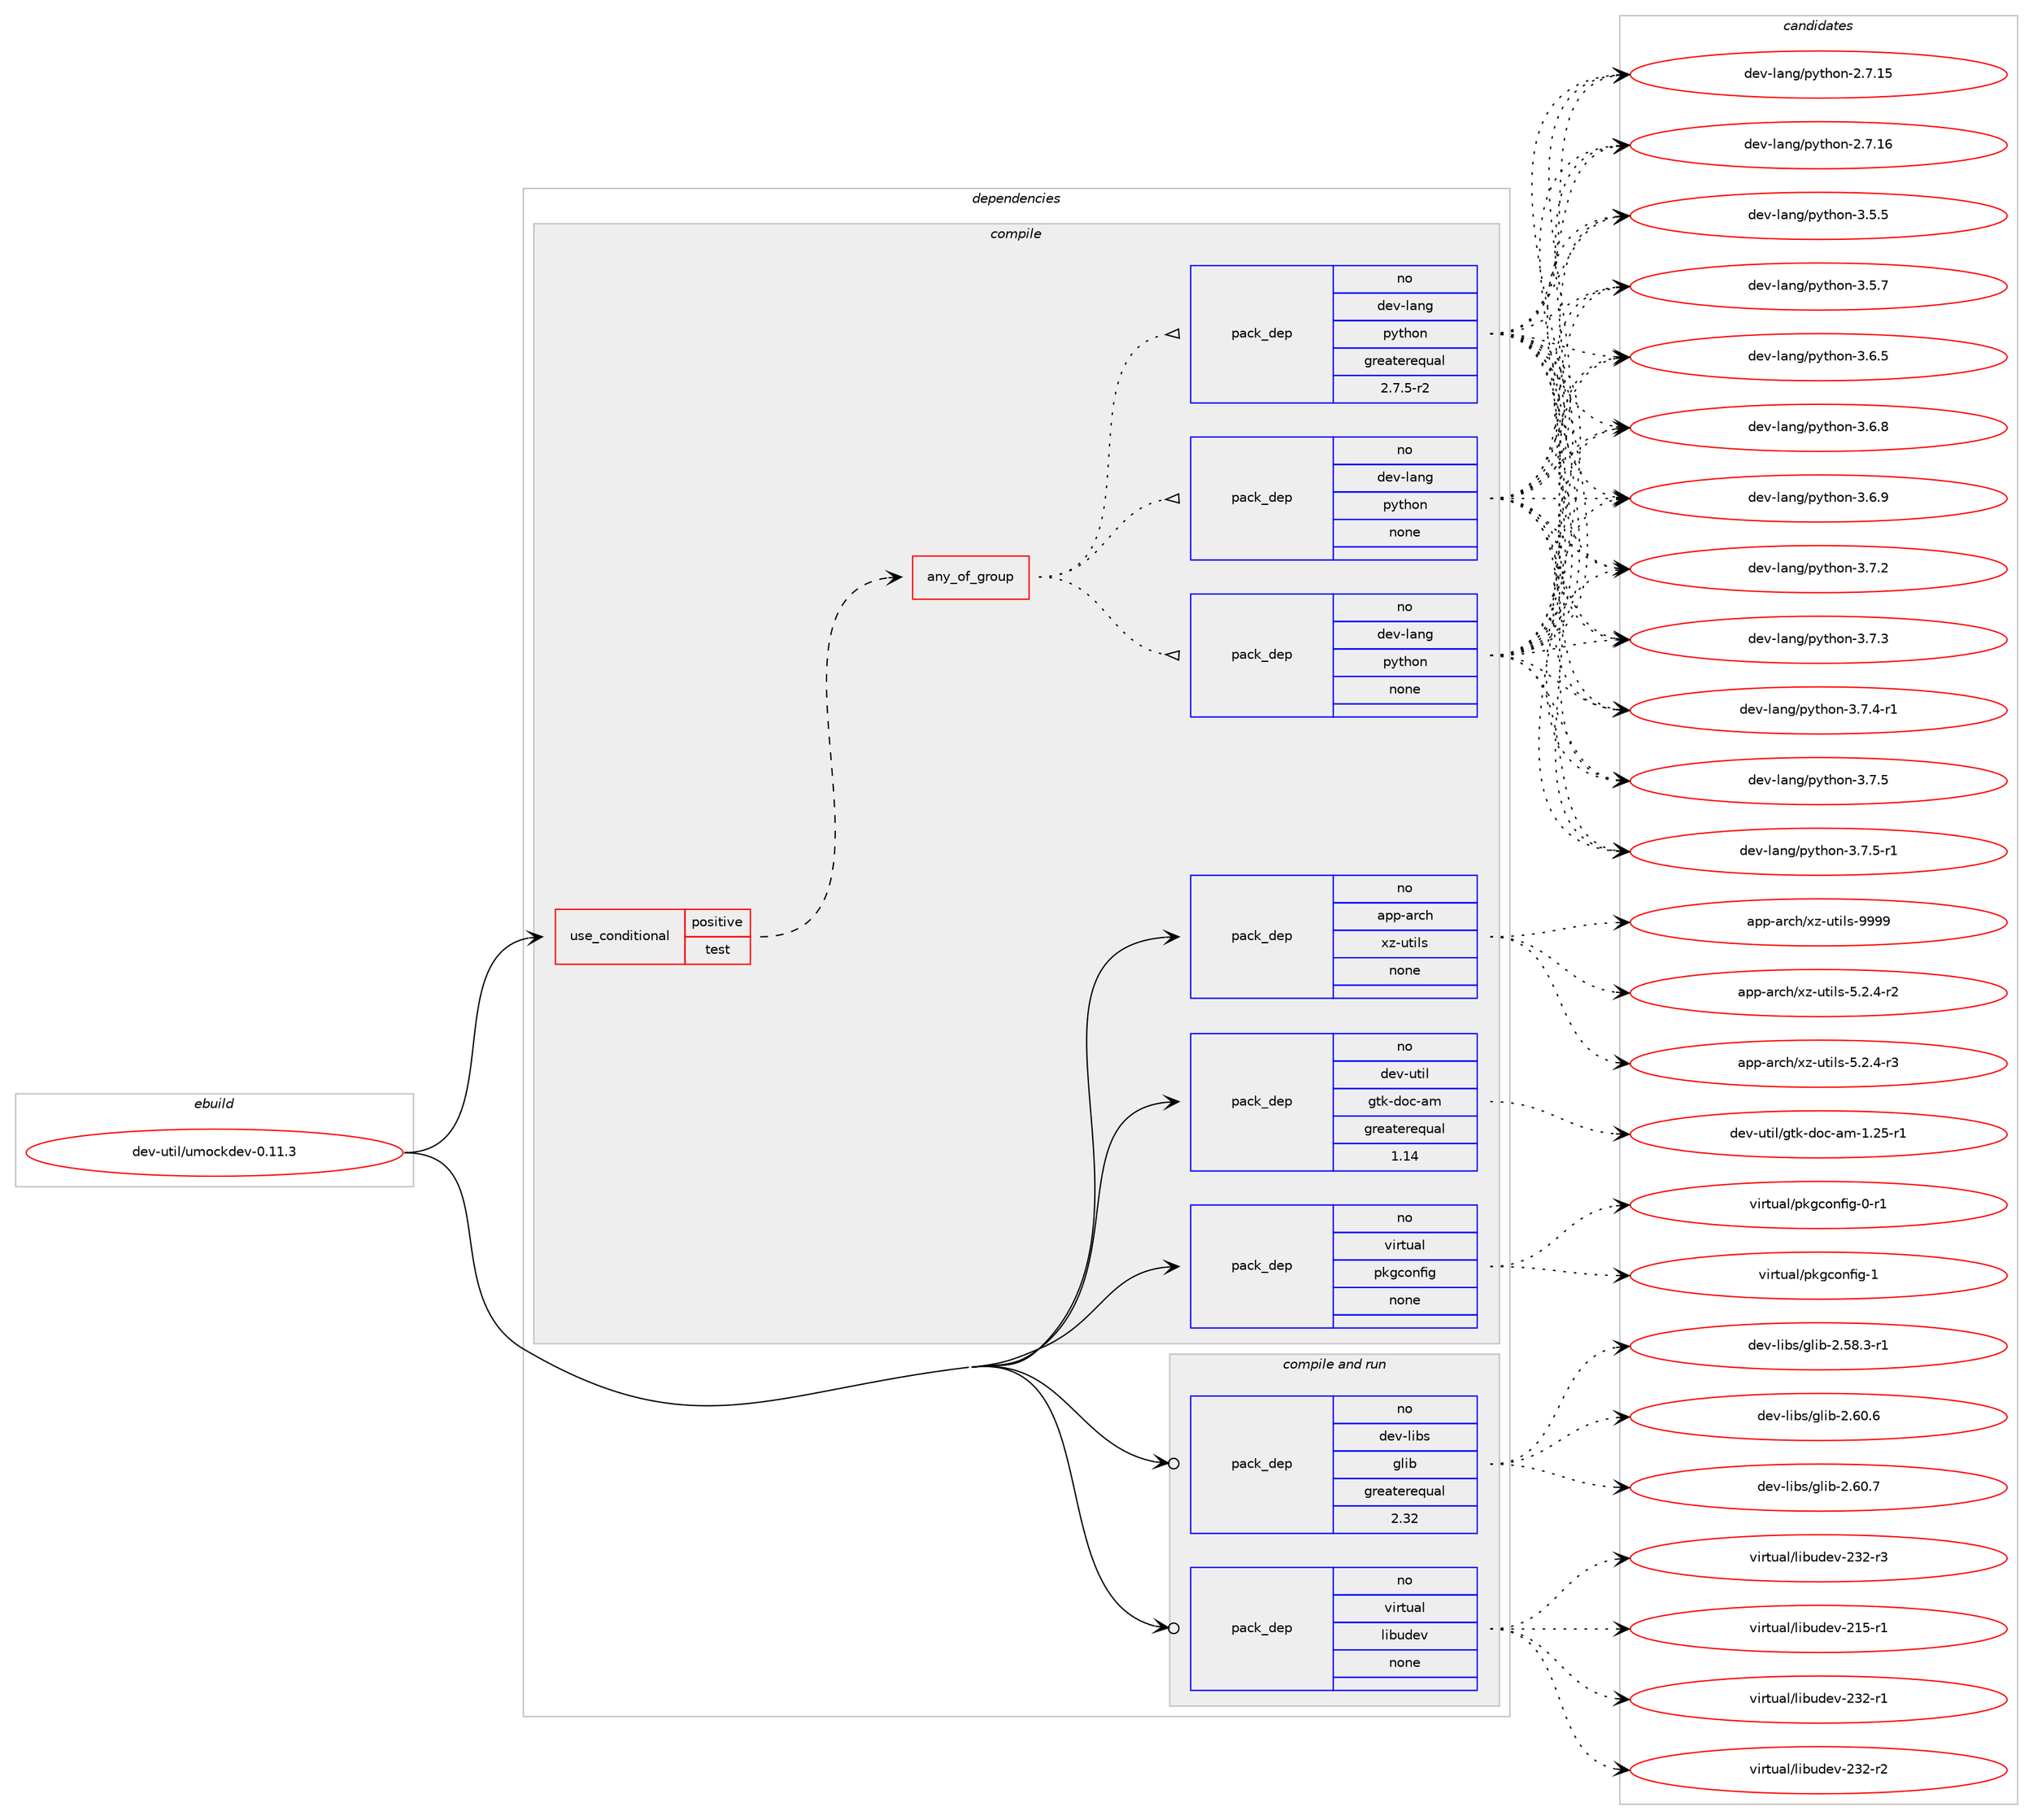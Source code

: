 digraph prolog {

# *************
# Graph options
# *************

newrank=true;
concentrate=true;
compound=true;
graph [rankdir=LR,fontname=Helvetica,fontsize=10,ranksep=1.5];#, ranksep=2.5, nodesep=0.2];
edge  [arrowhead=vee];
node  [fontname=Helvetica,fontsize=10];

# **********
# The ebuild
# **********

subgraph cluster_leftcol {
color=gray;
rank=same;
label=<<i>ebuild</i>>;
id [label="dev-util/umockdev-0.11.3", color=red, width=4, href="../dev-util/umockdev-0.11.3.svg"];
}

# ****************
# The dependencies
# ****************

subgraph cluster_midcol {
color=gray;
label=<<i>dependencies</i>>;
subgraph cluster_compile {
fillcolor="#eeeeee";
style=filled;
label=<<i>compile</i>>;
subgraph cond183427 {
dependency732609 [label=<<TABLE BORDER="0" CELLBORDER="1" CELLSPACING="0" CELLPADDING="4"><TR><TD ROWSPAN="3" CELLPADDING="10">use_conditional</TD></TR><TR><TD>positive</TD></TR><TR><TD>test</TD></TR></TABLE>>, shape=none, color=red];
subgraph any11821 {
dependency732610 [label=<<TABLE BORDER="0" CELLBORDER="1" CELLSPACING="0" CELLPADDING="4"><TR><TD CELLPADDING="10">any_of_group</TD></TR></TABLE>>, shape=none, color=red];subgraph pack536982 {
dependency732611 [label=<<TABLE BORDER="0" CELLBORDER="1" CELLSPACING="0" CELLPADDING="4" WIDTH="220"><TR><TD ROWSPAN="6" CELLPADDING="30">pack_dep</TD></TR><TR><TD WIDTH="110">no</TD></TR><TR><TD>dev-lang</TD></TR><TR><TD>python</TD></TR><TR><TD>none</TD></TR><TR><TD></TD></TR></TABLE>>, shape=none, color=blue];
}
dependency732610:e -> dependency732611:w [weight=20,style="dotted",arrowhead="oinv"];
subgraph pack536983 {
dependency732612 [label=<<TABLE BORDER="0" CELLBORDER="1" CELLSPACING="0" CELLPADDING="4" WIDTH="220"><TR><TD ROWSPAN="6" CELLPADDING="30">pack_dep</TD></TR><TR><TD WIDTH="110">no</TD></TR><TR><TD>dev-lang</TD></TR><TR><TD>python</TD></TR><TR><TD>none</TD></TR><TR><TD></TD></TR></TABLE>>, shape=none, color=blue];
}
dependency732610:e -> dependency732612:w [weight=20,style="dotted",arrowhead="oinv"];
subgraph pack536984 {
dependency732613 [label=<<TABLE BORDER="0" CELLBORDER="1" CELLSPACING="0" CELLPADDING="4" WIDTH="220"><TR><TD ROWSPAN="6" CELLPADDING="30">pack_dep</TD></TR><TR><TD WIDTH="110">no</TD></TR><TR><TD>dev-lang</TD></TR><TR><TD>python</TD></TR><TR><TD>greaterequal</TD></TR><TR><TD>2.7.5-r2</TD></TR></TABLE>>, shape=none, color=blue];
}
dependency732610:e -> dependency732613:w [weight=20,style="dotted",arrowhead="oinv"];
}
dependency732609:e -> dependency732610:w [weight=20,style="dashed",arrowhead="vee"];
}
id:e -> dependency732609:w [weight=20,style="solid",arrowhead="vee"];
subgraph pack536985 {
dependency732614 [label=<<TABLE BORDER="0" CELLBORDER="1" CELLSPACING="0" CELLPADDING="4" WIDTH="220"><TR><TD ROWSPAN="6" CELLPADDING="30">pack_dep</TD></TR><TR><TD WIDTH="110">no</TD></TR><TR><TD>app-arch</TD></TR><TR><TD>xz-utils</TD></TR><TR><TD>none</TD></TR><TR><TD></TD></TR></TABLE>>, shape=none, color=blue];
}
id:e -> dependency732614:w [weight=20,style="solid",arrowhead="vee"];
subgraph pack536986 {
dependency732615 [label=<<TABLE BORDER="0" CELLBORDER="1" CELLSPACING="0" CELLPADDING="4" WIDTH="220"><TR><TD ROWSPAN="6" CELLPADDING="30">pack_dep</TD></TR><TR><TD WIDTH="110">no</TD></TR><TR><TD>dev-util</TD></TR><TR><TD>gtk-doc-am</TD></TR><TR><TD>greaterequal</TD></TR><TR><TD>1.14</TD></TR></TABLE>>, shape=none, color=blue];
}
id:e -> dependency732615:w [weight=20,style="solid",arrowhead="vee"];
subgraph pack536987 {
dependency732616 [label=<<TABLE BORDER="0" CELLBORDER="1" CELLSPACING="0" CELLPADDING="4" WIDTH="220"><TR><TD ROWSPAN="6" CELLPADDING="30">pack_dep</TD></TR><TR><TD WIDTH="110">no</TD></TR><TR><TD>virtual</TD></TR><TR><TD>pkgconfig</TD></TR><TR><TD>none</TD></TR><TR><TD></TD></TR></TABLE>>, shape=none, color=blue];
}
id:e -> dependency732616:w [weight=20,style="solid",arrowhead="vee"];
}
subgraph cluster_compileandrun {
fillcolor="#eeeeee";
style=filled;
label=<<i>compile and run</i>>;
subgraph pack536988 {
dependency732617 [label=<<TABLE BORDER="0" CELLBORDER="1" CELLSPACING="0" CELLPADDING="4" WIDTH="220"><TR><TD ROWSPAN="6" CELLPADDING="30">pack_dep</TD></TR><TR><TD WIDTH="110">no</TD></TR><TR><TD>dev-libs</TD></TR><TR><TD>glib</TD></TR><TR><TD>greaterequal</TD></TR><TR><TD>2.32</TD></TR></TABLE>>, shape=none, color=blue];
}
id:e -> dependency732617:w [weight=20,style="solid",arrowhead="odotvee"];
subgraph pack536989 {
dependency732618 [label=<<TABLE BORDER="0" CELLBORDER="1" CELLSPACING="0" CELLPADDING="4" WIDTH="220"><TR><TD ROWSPAN="6" CELLPADDING="30">pack_dep</TD></TR><TR><TD WIDTH="110">no</TD></TR><TR><TD>virtual</TD></TR><TR><TD>libudev</TD></TR><TR><TD>none</TD></TR><TR><TD></TD></TR></TABLE>>, shape=none, color=blue];
}
id:e -> dependency732618:w [weight=20,style="solid",arrowhead="odotvee"];
}
subgraph cluster_run {
fillcolor="#eeeeee";
style=filled;
label=<<i>run</i>>;
}
}

# **************
# The candidates
# **************

subgraph cluster_choices {
rank=same;
color=gray;
label=<<i>candidates</i>>;

subgraph choice536982 {
color=black;
nodesep=1;
choice10010111845108971101034711212111610411111045504655464953 [label="dev-lang/python-2.7.15", color=red, width=4,href="../dev-lang/python-2.7.15.svg"];
choice10010111845108971101034711212111610411111045504655464954 [label="dev-lang/python-2.7.16", color=red, width=4,href="../dev-lang/python-2.7.16.svg"];
choice100101118451089711010347112121116104111110455146534653 [label="dev-lang/python-3.5.5", color=red, width=4,href="../dev-lang/python-3.5.5.svg"];
choice100101118451089711010347112121116104111110455146534655 [label="dev-lang/python-3.5.7", color=red, width=4,href="../dev-lang/python-3.5.7.svg"];
choice100101118451089711010347112121116104111110455146544653 [label="dev-lang/python-3.6.5", color=red, width=4,href="../dev-lang/python-3.6.5.svg"];
choice100101118451089711010347112121116104111110455146544656 [label="dev-lang/python-3.6.8", color=red, width=4,href="../dev-lang/python-3.6.8.svg"];
choice100101118451089711010347112121116104111110455146544657 [label="dev-lang/python-3.6.9", color=red, width=4,href="../dev-lang/python-3.6.9.svg"];
choice100101118451089711010347112121116104111110455146554650 [label="dev-lang/python-3.7.2", color=red, width=4,href="../dev-lang/python-3.7.2.svg"];
choice100101118451089711010347112121116104111110455146554651 [label="dev-lang/python-3.7.3", color=red, width=4,href="../dev-lang/python-3.7.3.svg"];
choice1001011184510897110103471121211161041111104551465546524511449 [label="dev-lang/python-3.7.4-r1", color=red, width=4,href="../dev-lang/python-3.7.4-r1.svg"];
choice100101118451089711010347112121116104111110455146554653 [label="dev-lang/python-3.7.5", color=red, width=4,href="../dev-lang/python-3.7.5.svg"];
choice1001011184510897110103471121211161041111104551465546534511449 [label="dev-lang/python-3.7.5-r1", color=red, width=4,href="../dev-lang/python-3.7.5-r1.svg"];
dependency732611:e -> choice10010111845108971101034711212111610411111045504655464953:w [style=dotted,weight="100"];
dependency732611:e -> choice10010111845108971101034711212111610411111045504655464954:w [style=dotted,weight="100"];
dependency732611:e -> choice100101118451089711010347112121116104111110455146534653:w [style=dotted,weight="100"];
dependency732611:e -> choice100101118451089711010347112121116104111110455146534655:w [style=dotted,weight="100"];
dependency732611:e -> choice100101118451089711010347112121116104111110455146544653:w [style=dotted,weight="100"];
dependency732611:e -> choice100101118451089711010347112121116104111110455146544656:w [style=dotted,weight="100"];
dependency732611:e -> choice100101118451089711010347112121116104111110455146544657:w [style=dotted,weight="100"];
dependency732611:e -> choice100101118451089711010347112121116104111110455146554650:w [style=dotted,weight="100"];
dependency732611:e -> choice100101118451089711010347112121116104111110455146554651:w [style=dotted,weight="100"];
dependency732611:e -> choice1001011184510897110103471121211161041111104551465546524511449:w [style=dotted,weight="100"];
dependency732611:e -> choice100101118451089711010347112121116104111110455146554653:w [style=dotted,weight="100"];
dependency732611:e -> choice1001011184510897110103471121211161041111104551465546534511449:w [style=dotted,weight="100"];
}
subgraph choice536983 {
color=black;
nodesep=1;
choice10010111845108971101034711212111610411111045504655464953 [label="dev-lang/python-2.7.15", color=red, width=4,href="../dev-lang/python-2.7.15.svg"];
choice10010111845108971101034711212111610411111045504655464954 [label="dev-lang/python-2.7.16", color=red, width=4,href="../dev-lang/python-2.7.16.svg"];
choice100101118451089711010347112121116104111110455146534653 [label="dev-lang/python-3.5.5", color=red, width=4,href="../dev-lang/python-3.5.5.svg"];
choice100101118451089711010347112121116104111110455146534655 [label="dev-lang/python-3.5.7", color=red, width=4,href="../dev-lang/python-3.5.7.svg"];
choice100101118451089711010347112121116104111110455146544653 [label="dev-lang/python-3.6.5", color=red, width=4,href="../dev-lang/python-3.6.5.svg"];
choice100101118451089711010347112121116104111110455146544656 [label="dev-lang/python-3.6.8", color=red, width=4,href="../dev-lang/python-3.6.8.svg"];
choice100101118451089711010347112121116104111110455146544657 [label="dev-lang/python-3.6.9", color=red, width=4,href="../dev-lang/python-3.6.9.svg"];
choice100101118451089711010347112121116104111110455146554650 [label="dev-lang/python-3.7.2", color=red, width=4,href="../dev-lang/python-3.7.2.svg"];
choice100101118451089711010347112121116104111110455146554651 [label="dev-lang/python-3.7.3", color=red, width=4,href="../dev-lang/python-3.7.3.svg"];
choice1001011184510897110103471121211161041111104551465546524511449 [label="dev-lang/python-3.7.4-r1", color=red, width=4,href="../dev-lang/python-3.7.4-r1.svg"];
choice100101118451089711010347112121116104111110455146554653 [label="dev-lang/python-3.7.5", color=red, width=4,href="../dev-lang/python-3.7.5.svg"];
choice1001011184510897110103471121211161041111104551465546534511449 [label="dev-lang/python-3.7.5-r1", color=red, width=4,href="../dev-lang/python-3.7.5-r1.svg"];
dependency732612:e -> choice10010111845108971101034711212111610411111045504655464953:w [style=dotted,weight="100"];
dependency732612:e -> choice10010111845108971101034711212111610411111045504655464954:w [style=dotted,weight="100"];
dependency732612:e -> choice100101118451089711010347112121116104111110455146534653:w [style=dotted,weight="100"];
dependency732612:e -> choice100101118451089711010347112121116104111110455146534655:w [style=dotted,weight="100"];
dependency732612:e -> choice100101118451089711010347112121116104111110455146544653:w [style=dotted,weight="100"];
dependency732612:e -> choice100101118451089711010347112121116104111110455146544656:w [style=dotted,weight="100"];
dependency732612:e -> choice100101118451089711010347112121116104111110455146544657:w [style=dotted,weight="100"];
dependency732612:e -> choice100101118451089711010347112121116104111110455146554650:w [style=dotted,weight="100"];
dependency732612:e -> choice100101118451089711010347112121116104111110455146554651:w [style=dotted,weight="100"];
dependency732612:e -> choice1001011184510897110103471121211161041111104551465546524511449:w [style=dotted,weight="100"];
dependency732612:e -> choice100101118451089711010347112121116104111110455146554653:w [style=dotted,weight="100"];
dependency732612:e -> choice1001011184510897110103471121211161041111104551465546534511449:w [style=dotted,weight="100"];
}
subgraph choice536984 {
color=black;
nodesep=1;
choice10010111845108971101034711212111610411111045504655464953 [label="dev-lang/python-2.7.15", color=red, width=4,href="../dev-lang/python-2.7.15.svg"];
choice10010111845108971101034711212111610411111045504655464954 [label="dev-lang/python-2.7.16", color=red, width=4,href="../dev-lang/python-2.7.16.svg"];
choice100101118451089711010347112121116104111110455146534653 [label="dev-lang/python-3.5.5", color=red, width=4,href="../dev-lang/python-3.5.5.svg"];
choice100101118451089711010347112121116104111110455146534655 [label="dev-lang/python-3.5.7", color=red, width=4,href="../dev-lang/python-3.5.7.svg"];
choice100101118451089711010347112121116104111110455146544653 [label="dev-lang/python-3.6.5", color=red, width=4,href="../dev-lang/python-3.6.5.svg"];
choice100101118451089711010347112121116104111110455146544656 [label="dev-lang/python-3.6.8", color=red, width=4,href="../dev-lang/python-3.6.8.svg"];
choice100101118451089711010347112121116104111110455146544657 [label="dev-lang/python-3.6.9", color=red, width=4,href="../dev-lang/python-3.6.9.svg"];
choice100101118451089711010347112121116104111110455146554650 [label="dev-lang/python-3.7.2", color=red, width=4,href="../dev-lang/python-3.7.2.svg"];
choice100101118451089711010347112121116104111110455146554651 [label="dev-lang/python-3.7.3", color=red, width=4,href="../dev-lang/python-3.7.3.svg"];
choice1001011184510897110103471121211161041111104551465546524511449 [label="dev-lang/python-3.7.4-r1", color=red, width=4,href="../dev-lang/python-3.7.4-r1.svg"];
choice100101118451089711010347112121116104111110455146554653 [label="dev-lang/python-3.7.5", color=red, width=4,href="../dev-lang/python-3.7.5.svg"];
choice1001011184510897110103471121211161041111104551465546534511449 [label="dev-lang/python-3.7.5-r1", color=red, width=4,href="../dev-lang/python-3.7.5-r1.svg"];
dependency732613:e -> choice10010111845108971101034711212111610411111045504655464953:w [style=dotted,weight="100"];
dependency732613:e -> choice10010111845108971101034711212111610411111045504655464954:w [style=dotted,weight="100"];
dependency732613:e -> choice100101118451089711010347112121116104111110455146534653:w [style=dotted,weight="100"];
dependency732613:e -> choice100101118451089711010347112121116104111110455146534655:w [style=dotted,weight="100"];
dependency732613:e -> choice100101118451089711010347112121116104111110455146544653:w [style=dotted,weight="100"];
dependency732613:e -> choice100101118451089711010347112121116104111110455146544656:w [style=dotted,weight="100"];
dependency732613:e -> choice100101118451089711010347112121116104111110455146544657:w [style=dotted,weight="100"];
dependency732613:e -> choice100101118451089711010347112121116104111110455146554650:w [style=dotted,weight="100"];
dependency732613:e -> choice100101118451089711010347112121116104111110455146554651:w [style=dotted,weight="100"];
dependency732613:e -> choice1001011184510897110103471121211161041111104551465546524511449:w [style=dotted,weight="100"];
dependency732613:e -> choice100101118451089711010347112121116104111110455146554653:w [style=dotted,weight="100"];
dependency732613:e -> choice1001011184510897110103471121211161041111104551465546534511449:w [style=dotted,weight="100"];
}
subgraph choice536985 {
color=black;
nodesep=1;
choice9711211245971149910447120122451171161051081154553465046524511450 [label="app-arch/xz-utils-5.2.4-r2", color=red, width=4,href="../app-arch/xz-utils-5.2.4-r2.svg"];
choice9711211245971149910447120122451171161051081154553465046524511451 [label="app-arch/xz-utils-5.2.4-r3", color=red, width=4,href="../app-arch/xz-utils-5.2.4-r3.svg"];
choice9711211245971149910447120122451171161051081154557575757 [label="app-arch/xz-utils-9999", color=red, width=4,href="../app-arch/xz-utils-9999.svg"];
dependency732614:e -> choice9711211245971149910447120122451171161051081154553465046524511450:w [style=dotted,weight="100"];
dependency732614:e -> choice9711211245971149910447120122451171161051081154553465046524511451:w [style=dotted,weight="100"];
dependency732614:e -> choice9711211245971149910447120122451171161051081154557575757:w [style=dotted,weight="100"];
}
subgraph choice536986 {
color=black;
nodesep=1;
choice10010111845117116105108471031161074510011199459710945494650534511449 [label="dev-util/gtk-doc-am-1.25-r1", color=red, width=4,href="../dev-util/gtk-doc-am-1.25-r1.svg"];
dependency732615:e -> choice10010111845117116105108471031161074510011199459710945494650534511449:w [style=dotted,weight="100"];
}
subgraph choice536987 {
color=black;
nodesep=1;
choice11810511411611797108471121071039911111010210510345484511449 [label="virtual/pkgconfig-0-r1", color=red, width=4,href="../virtual/pkgconfig-0-r1.svg"];
choice1181051141161179710847112107103991111101021051034549 [label="virtual/pkgconfig-1", color=red, width=4,href="../virtual/pkgconfig-1.svg"];
dependency732616:e -> choice11810511411611797108471121071039911111010210510345484511449:w [style=dotted,weight="100"];
dependency732616:e -> choice1181051141161179710847112107103991111101021051034549:w [style=dotted,weight="100"];
}
subgraph choice536988 {
color=black;
nodesep=1;
choice10010111845108105981154710310810598455046535646514511449 [label="dev-libs/glib-2.58.3-r1", color=red, width=4,href="../dev-libs/glib-2.58.3-r1.svg"];
choice1001011184510810598115471031081059845504654484654 [label="dev-libs/glib-2.60.6", color=red, width=4,href="../dev-libs/glib-2.60.6.svg"];
choice1001011184510810598115471031081059845504654484655 [label="dev-libs/glib-2.60.7", color=red, width=4,href="../dev-libs/glib-2.60.7.svg"];
dependency732617:e -> choice10010111845108105981154710310810598455046535646514511449:w [style=dotted,weight="100"];
dependency732617:e -> choice1001011184510810598115471031081059845504654484654:w [style=dotted,weight="100"];
dependency732617:e -> choice1001011184510810598115471031081059845504654484655:w [style=dotted,weight="100"];
}
subgraph choice536989 {
color=black;
nodesep=1;
choice118105114116117971084710810598117100101118455049534511449 [label="virtual/libudev-215-r1", color=red, width=4,href="../virtual/libudev-215-r1.svg"];
choice118105114116117971084710810598117100101118455051504511449 [label="virtual/libudev-232-r1", color=red, width=4,href="../virtual/libudev-232-r1.svg"];
choice118105114116117971084710810598117100101118455051504511450 [label="virtual/libudev-232-r2", color=red, width=4,href="../virtual/libudev-232-r2.svg"];
choice118105114116117971084710810598117100101118455051504511451 [label="virtual/libudev-232-r3", color=red, width=4,href="../virtual/libudev-232-r3.svg"];
dependency732618:e -> choice118105114116117971084710810598117100101118455049534511449:w [style=dotted,weight="100"];
dependency732618:e -> choice118105114116117971084710810598117100101118455051504511449:w [style=dotted,weight="100"];
dependency732618:e -> choice118105114116117971084710810598117100101118455051504511450:w [style=dotted,weight="100"];
dependency732618:e -> choice118105114116117971084710810598117100101118455051504511451:w [style=dotted,weight="100"];
}
}

}
